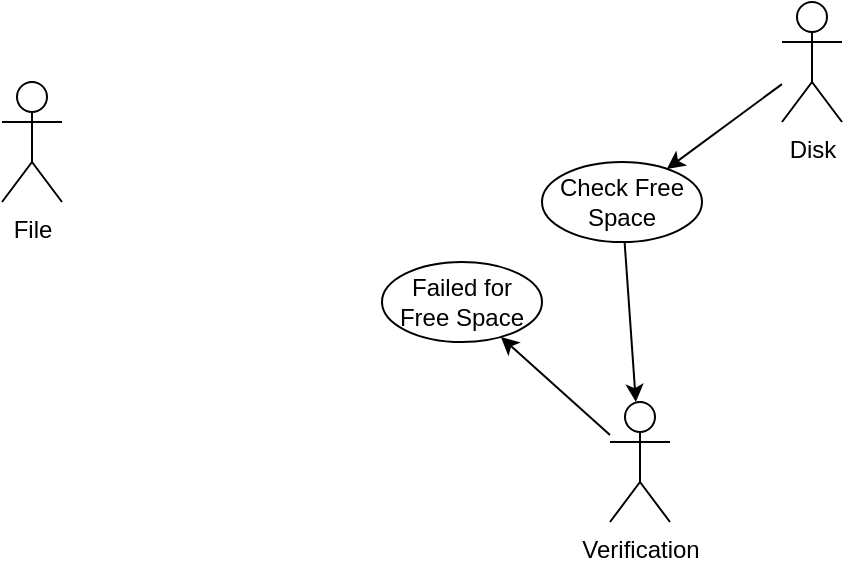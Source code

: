 <mxfile version="21.7.4" type="device">
  <diagram name="Страница — 1" id="5PmundPu9_5DxC-cmLuP">
    <mxGraphModel dx="807" dy="777" grid="1" gridSize="10" guides="1" tooltips="1" connect="1" arrows="1" fold="1" page="1" pageScale="1" pageWidth="827" pageHeight="1169" math="0" shadow="0">
      <root>
        <mxCell id="0" />
        <mxCell id="1" parent="0" />
        <mxCell id="rfkcQuI-JUuW1YwND3BE-13" style="rounded=0;orthogonalLoop=1;jettySize=auto;html=1;" edge="1" parent="1" source="rfkcQuI-JUuW1YwND3BE-1" target="rfkcQuI-JUuW1YwND3BE-12">
          <mxGeometry relative="1" as="geometry" />
        </mxCell>
        <mxCell id="rfkcQuI-JUuW1YwND3BE-1" value="Disk" style="shape=umlActor;verticalLabelPosition=bottom;verticalAlign=top;html=1;" vertex="1" parent="1">
          <mxGeometry x="470" y="120" width="30" height="60" as="geometry" />
        </mxCell>
        <mxCell id="rfkcQuI-JUuW1YwND3BE-2" value="File" style="shape=umlActor;verticalLabelPosition=bottom;verticalAlign=top;html=1;" vertex="1" parent="1">
          <mxGeometry x="80" y="160" width="30" height="60" as="geometry" />
        </mxCell>
        <mxCell id="rfkcQuI-JUuW1YwND3BE-16" style="rounded=0;orthogonalLoop=1;jettySize=auto;html=1;" edge="1" parent="1" source="rfkcQuI-JUuW1YwND3BE-3" target="rfkcQuI-JUuW1YwND3BE-15">
          <mxGeometry relative="1" as="geometry" />
        </mxCell>
        <mxCell id="rfkcQuI-JUuW1YwND3BE-3" value="Verification" style="shape=umlActor;verticalLabelPosition=bottom;verticalAlign=top;html=1;" vertex="1" parent="1">
          <mxGeometry x="384" y="320" width="30" height="60" as="geometry" />
        </mxCell>
        <mxCell id="rfkcQuI-JUuW1YwND3BE-14" style="rounded=0;orthogonalLoop=1;jettySize=auto;html=1;" edge="1" parent="1" source="rfkcQuI-JUuW1YwND3BE-12" target="rfkcQuI-JUuW1YwND3BE-3">
          <mxGeometry relative="1" as="geometry" />
        </mxCell>
        <mxCell id="rfkcQuI-JUuW1YwND3BE-12" value="Check Free Space" style="ellipse;whiteSpace=wrap;html=1;" vertex="1" parent="1">
          <mxGeometry x="350" y="200" width="80" height="40" as="geometry" />
        </mxCell>
        <mxCell id="rfkcQuI-JUuW1YwND3BE-15" value="Failed for Free Space" style="ellipse;whiteSpace=wrap;html=1;" vertex="1" parent="1">
          <mxGeometry x="270" y="250" width="80" height="40" as="geometry" />
        </mxCell>
      </root>
    </mxGraphModel>
  </diagram>
</mxfile>
